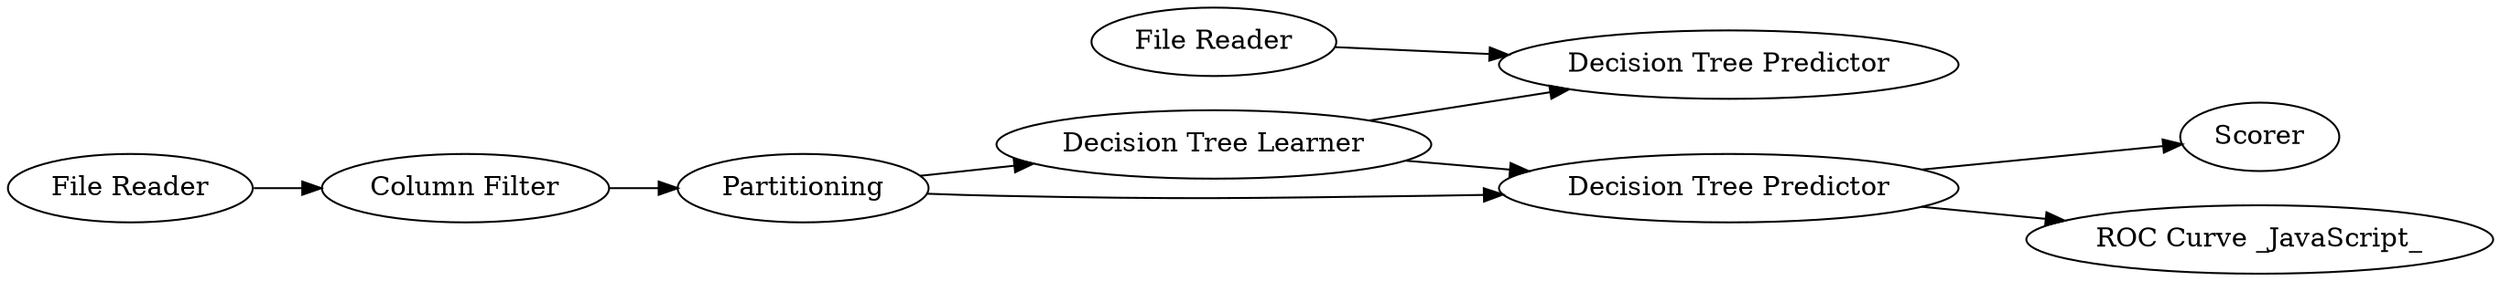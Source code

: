 digraph {
	"-275816735783830292_2" [label="Column Filter"]
	"-275816735783830292_4" [label="Decision Tree Learner"]
	"-275816735783830292_1" [label="File Reader"]
	"-275816735783830292_5" [label="Decision Tree Predictor"]
	"-275816735783830292_9" [label="Decision Tree Predictor"]
	"-275816735783830292_6" [label=Scorer]
	"-275816735783830292_8" [label="File Reader"]
	"-275816735783830292_3" [label=Partitioning]
	"-275816735783830292_7" [label="ROC Curve _JavaScript_"]
	"-275816735783830292_2" -> "-275816735783830292_3"
	"-275816735783830292_8" -> "-275816735783830292_9"
	"-275816735783830292_5" -> "-275816735783830292_6"
	"-275816735783830292_3" -> "-275816735783830292_5"
	"-275816735783830292_1" -> "-275816735783830292_2"
	"-275816735783830292_3" -> "-275816735783830292_4"
	"-275816735783830292_5" -> "-275816735783830292_7"
	"-275816735783830292_4" -> "-275816735783830292_9"
	"-275816735783830292_4" -> "-275816735783830292_5"
	rankdir=LR
}
